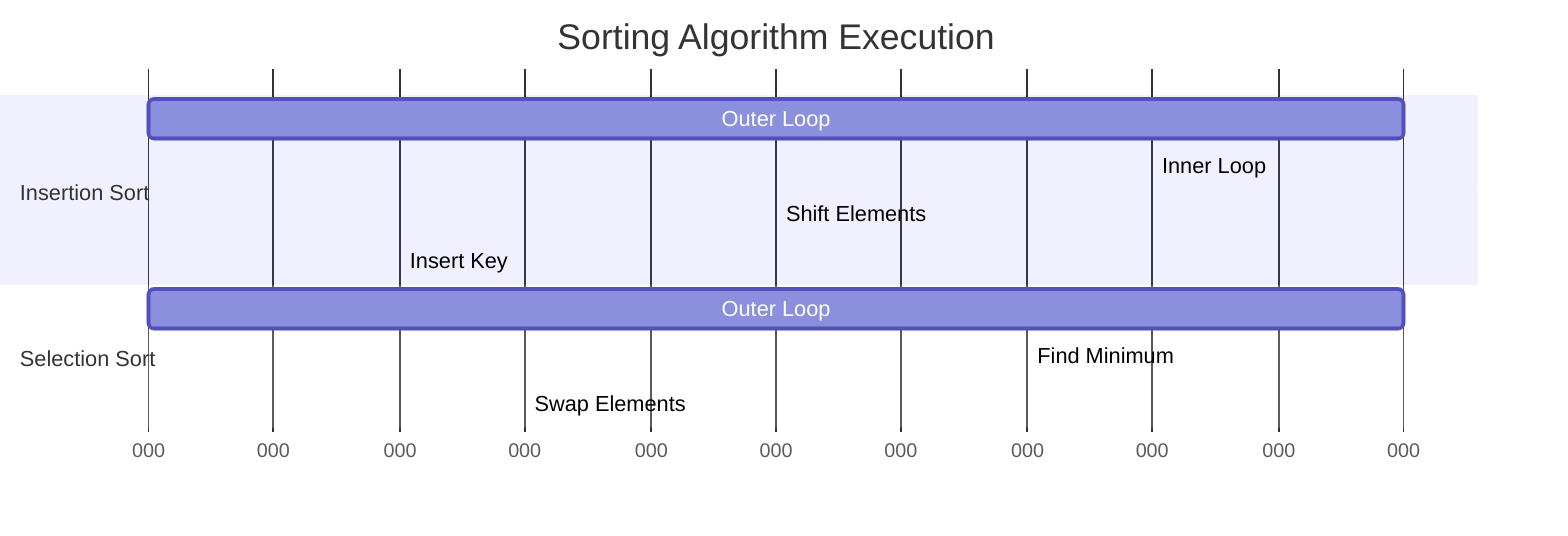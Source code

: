 gantt
    title Sorting Algorithm Execution
    dateFormat X
    axisFormat %L

    section Insertion Sort
    Outer Loop        :a1, 0, 10
    Inner Loop        :a2, after a1, 8
    Shift Elements    :a3, after a2, 5
    Insert Key        :a4, after a3, 2

    section Selection Sort
    Outer Loop        :b1, 0, 10
    Find Minimum      :b2, after b1, 7
    Swap Elements     :b3, after b2, 3